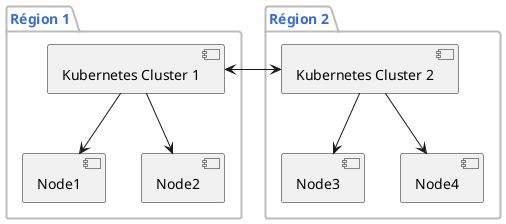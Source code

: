 @startuml

skinparam package {
    BackgroundColor #fff
    BorderColor #bbb
    BorderThickness 2
    FontColor #326ce5
    TitleFontColor #326ce5
}

skinparam node {
    BackgroundColor #326ce5
    BorderColor white
    BorderThickness 4
    FontColor white
}

package "Région 1" {
    [Kubernetes Cluster 1] as k8s1
    [Node1] as n1
    [Node2] as n2
    k8s1 -down-> n1
    k8s1 -down-> n2
}

package "Région 2" {
[Kubernetes Cluster 2] as k8s2
    [Node3] as n3
    [Node4] as n4
    k8s2 -down-> n3
    k8s2 -down-> n4
}

k8s1 <-> k8s2

@enduml
